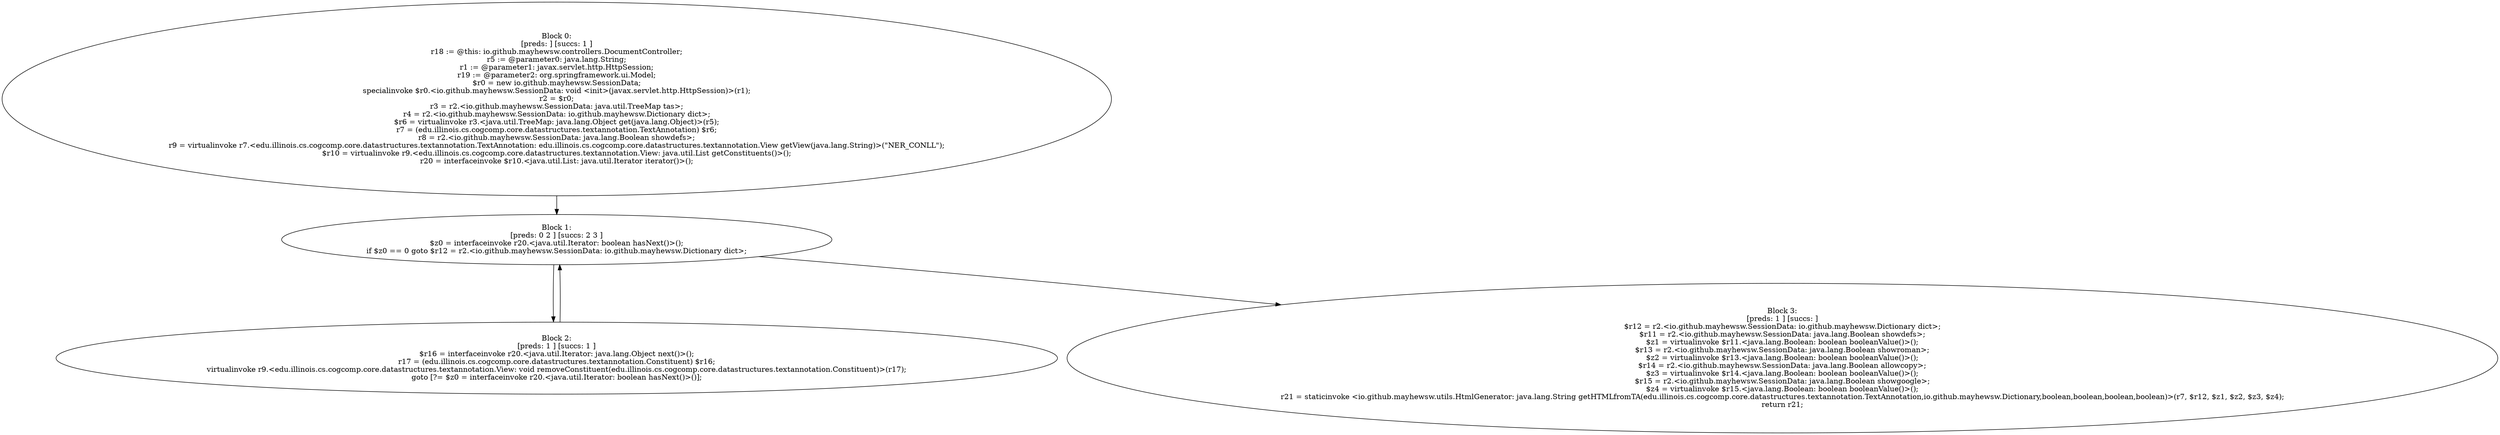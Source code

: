 digraph "unitGraph" {
    "Block 0:
[preds: ] [succs: 1 ]
r18 := @this: io.github.mayhewsw.controllers.DocumentController;
r5 := @parameter0: java.lang.String;
r1 := @parameter1: javax.servlet.http.HttpSession;
r19 := @parameter2: org.springframework.ui.Model;
$r0 = new io.github.mayhewsw.SessionData;
specialinvoke $r0.<io.github.mayhewsw.SessionData: void <init>(javax.servlet.http.HttpSession)>(r1);
r2 = $r0;
r3 = r2.<io.github.mayhewsw.SessionData: java.util.TreeMap tas>;
r4 = r2.<io.github.mayhewsw.SessionData: io.github.mayhewsw.Dictionary dict>;
$r6 = virtualinvoke r3.<java.util.TreeMap: java.lang.Object get(java.lang.Object)>(r5);
r7 = (edu.illinois.cs.cogcomp.core.datastructures.textannotation.TextAnnotation) $r6;
r8 = r2.<io.github.mayhewsw.SessionData: java.lang.Boolean showdefs>;
r9 = virtualinvoke r7.<edu.illinois.cs.cogcomp.core.datastructures.textannotation.TextAnnotation: edu.illinois.cs.cogcomp.core.datastructures.textannotation.View getView(java.lang.String)>(\"NER_CONLL\");
$r10 = virtualinvoke r9.<edu.illinois.cs.cogcomp.core.datastructures.textannotation.View: java.util.List getConstituents()>();
r20 = interfaceinvoke $r10.<java.util.List: java.util.Iterator iterator()>();
"
    "Block 1:
[preds: 0 2 ] [succs: 2 3 ]
$z0 = interfaceinvoke r20.<java.util.Iterator: boolean hasNext()>();
if $z0 == 0 goto $r12 = r2.<io.github.mayhewsw.SessionData: io.github.mayhewsw.Dictionary dict>;
"
    "Block 2:
[preds: 1 ] [succs: 1 ]
$r16 = interfaceinvoke r20.<java.util.Iterator: java.lang.Object next()>();
r17 = (edu.illinois.cs.cogcomp.core.datastructures.textannotation.Constituent) $r16;
virtualinvoke r9.<edu.illinois.cs.cogcomp.core.datastructures.textannotation.View: void removeConstituent(edu.illinois.cs.cogcomp.core.datastructures.textannotation.Constituent)>(r17);
goto [?= $z0 = interfaceinvoke r20.<java.util.Iterator: boolean hasNext()>()];
"
    "Block 3:
[preds: 1 ] [succs: ]
$r12 = r2.<io.github.mayhewsw.SessionData: io.github.mayhewsw.Dictionary dict>;
$r11 = r2.<io.github.mayhewsw.SessionData: java.lang.Boolean showdefs>;
$z1 = virtualinvoke $r11.<java.lang.Boolean: boolean booleanValue()>();
$r13 = r2.<io.github.mayhewsw.SessionData: java.lang.Boolean showroman>;
$z2 = virtualinvoke $r13.<java.lang.Boolean: boolean booleanValue()>();
$r14 = r2.<io.github.mayhewsw.SessionData: java.lang.Boolean allowcopy>;
$z3 = virtualinvoke $r14.<java.lang.Boolean: boolean booleanValue()>();
$r15 = r2.<io.github.mayhewsw.SessionData: java.lang.Boolean showgoogle>;
$z4 = virtualinvoke $r15.<java.lang.Boolean: boolean booleanValue()>();
r21 = staticinvoke <io.github.mayhewsw.utils.HtmlGenerator: java.lang.String getHTMLfromTA(edu.illinois.cs.cogcomp.core.datastructures.textannotation.TextAnnotation,io.github.mayhewsw.Dictionary,boolean,boolean,boolean,boolean)>(r7, $r12, $z1, $z2, $z3, $z4);
return r21;
"
    "Block 0:
[preds: ] [succs: 1 ]
r18 := @this: io.github.mayhewsw.controllers.DocumentController;
r5 := @parameter0: java.lang.String;
r1 := @parameter1: javax.servlet.http.HttpSession;
r19 := @parameter2: org.springframework.ui.Model;
$r0 = new io.github.mayhewsw.SessionData;
specialinvoke $r0.<io.github.mayhewsw.SessionData: void <init>(javax.servlet.http.HttpSession)>(r1);
r2 = $r0;
r3 = r2.<io.github.mayhewsw.SessionData: java.util.TreeMap tas>;
r4 = r2.<io.github.mayhewsw.SessionData: io.github.mayhewsw.Dictionary dict>;
$r6 = virtualinvoke r3.<java.util.TreeMap: java.lang.Object get(java.lang.Object)>(r5);
r7 = (edu.illinois.cs.cogcomp.core.datastructures.textannotation.TextAnnotation) $r6;
r8 = r2.<io.github.mayhewsw.SessionData: java.lang.Boolean showdefs>;
r9 = virtualinvoke r7.<edu.illinois.cs.cogcomp.core.datastructures.textannotation.TextAnnotation: edu.illinois.cs.cogcomp.core.datastructures.textannotation.View getView(java.lang.String)>(\"NER_CONLL\");
$r10 = virtualinvoke r9.<edu.illinois.cs.cogcomp.core.datastructures.textannotation.View: java.util.List getConstituents()>();
r20 = interfaceinvoke $r10.<java.util.List: java.util.Iterator iterator()>();
"->"Block 1:
[preds: 0 2 ] [succs: 2 3 ]
$z0 = interfaceinvoke r20.<java.util.Iterator: boolean hasNext()>();
if $z0 == 0 goto $r12 = r2.<io.github.mayhewsw.SessionData: io.github.mayhewsw.Dictionary dict>;
";
    "Block 1:
[preds: 0 2 ] [succs: 2 3 ]
$z0 = interfaceinvoke r20.<java.util.Iterator: boolean hasNext()>();
if $z0 == 0 goto $r12 = r2.<io.github.mayhewsw.SessionData: io.github.mayhewsw.Dictionary dict>;
"->"Block 2:
[preds: 1 ] [succs: 1 ]
$r16 = interfaceinvoke r20.<java.util.Iterator: java.lang.Object next()>();
r17 = (edu.illinois.cs.cogcomp.core.datastructures.textannotation.Constituent) $r16;
virtualinvoke r9.<edu.illinois.cs.cogcomp.core.datastructures.textannotation.View: void removeConstituent(edu.illinois.cs.cogcomp.core.datastructures.textannotation.Constituent)>(r17);
goto [?= $z0 = interfaceinvoke r20.<java.util.Iterator: boolean hasNext()>()];
";
    "Block 1:
[preds: 0 2 ] [succs: 2 3 ]
$z0 = interfaceinvoke r20.<java.util.Iterator: boolean hasNext()>();
if $z0 == 0 goto $r12 = r2.<io.github.mayhewsw.SessionData: io.github.mayhewsw.Dictionary dict>;
"->"Block 3:
[preds: 1 ] [succs: ]
$r12 = r2.<io.github.mayhewsw.SessionData: io.github.mayhewsw.Dictionary dict>;
$r11 = r2.<io.github.mayhewsw.SessionData: java.lang.Boolean showdefs>;
$z1 = virtualinvoke $r11.<java.lang.Boolean: boolean booleanValue()>();
$r13 = r2.<io.github.mayhewsw.SessionData: java.lang.Boolean showroman>;
$z2 = virtualinvoke $r13.<java.lang.Boolean: boolean booleanValue()>();
$r14 = r2.<io.github.mayhewsw.SessionData: java.lang.Boolean allowcopy>;
$z3 = virtualinvoke $r14.<java.lang.Boolean: boolean booleanValue()>();
$r15 = r2.<io.github.mayhewsw.SessionData: java.lang.Boolean showgoogle>;
$z4 = virtualinvoke $r15.<java.lang.Boolean: boolean booleanValue()>();
r21 = staticinvoke <io.github.mayhewsw.utils.HtmlGenerator: java.lang.String getHTMLfromTA(edu.illinois.cs.cogcomp.core.datastructures.textannotation.TextAnnotation,io.github.mayhewsw.Dictionary,boolean,boolean,boolean,boolean)>(r7, $r12, $z1, $z2, $z3, $z4);
return r21;
";
    "Block 2:
[preds: 1 ] [succs: 1 ]
$r16 = interfaceinvoke r20.<java.util.Iterator: java.lang.Object next()>();
r17 = (edu.illinois.cs.cogcomp.core.datastructures.textannotation.Constituent) $r16;
virtualinvoke r9.<edu.illinois.cs.cogcomp.core.datastructures.textannotation.View: void removeConstituent(edu.illinois.cs.cogcomp.core.datastructures.textannotation.Constituent)>(r17);
goto [?= $z0 = interfaceinvoke r20.<java.util.Iterator: boolean hasNext()>()];
"->"Block 1:
[preds: 0 2 ] [succs: 2 3 ]
$z0 = interfaceinvoke r20.<java.util.Iterator: boolean hasNext()>();
if $z0 == 0 goto $r12 = r2.<io.github.mayhewsw.SessionData: io.github.mayhewsw.Dictionary dict>;
";
}
